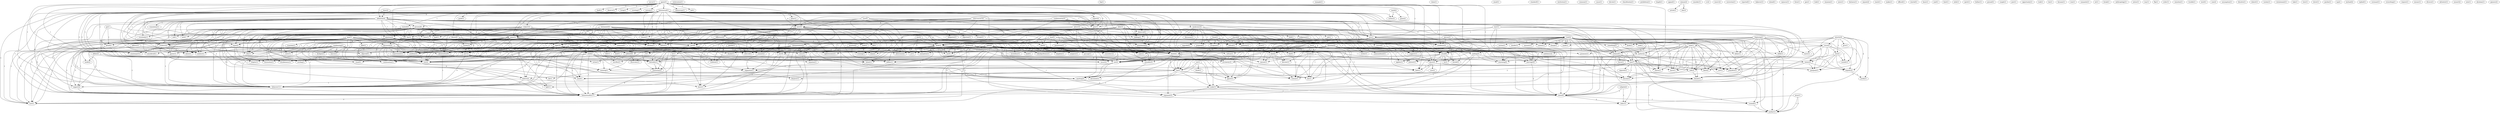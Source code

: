 digraph G {
  server [ label="server(1)" ];
  define [ label="define(2)" ];
  mode [ label="mode(2)" ];
  behavior [ label="behavior(11)" ];
  circularity [ label="circularity(3)" ];
  molestation [ label="molestation(1)" ];
  church [ label="church(4)" ];
  straw [ label="straw(1)" ];
  something [ label="something(3)" ];
  refusal [ label="refusal(1)" ];
  man [ label="man(7)" ];
  recognize [ label="recognize(1)" ];
  reasoning [ label="reasoning(4)" ];
  authority [ label="authority(1)" ];
  argument [ label="argument(3)" ];
  condemnation [ label="condemnation(3)" ];
  porneia [ label="porneia(8)" ];
  law [ label="law(25)" ];
  ritual [ label="ritual(8)" ];
  goes [ label="goes(1)" ];
  acts [ label="acts(1)" ];
  think [ label="think(3)" ];
  sex [ label="sex(12)" ];
  faq [ label="faq(1)" ];
  example [ label="example(1)" ];
  claim [ label="claim(1)" ];
  show [ label="show(2)" ];
  definition [ label="definition(4)" ];
  abomination [ label="abomination(5)" ];
  intercourse [ label="intercourse(10)" ];
  deserved [ label="deserved(1)" ];
  punishment [ label="punishment(2)" ];
  interpretation [ label="interpretation(2)" ];
  rape [ label="rape(15)" ];
  part [ label="part(8)" ];
  death [ label="death(4)" ];
  commit [ label="commit(2)" ];
  defiling [ label="defiling(1)" ];
  intent [ label="intent(1)" ];
  homosexuality [ label="homosexuality(17)" ];
  email [ label="email(1)" ];
  standard [ label="standard(1)" ];
  agree [ label="agree(3)" ];
  homosexual [ label="homosexual(1)" ];
  theft [ label="theft(1)" ];
  deserve [ label="deserve(1)" ];
  living [ label="living(1)" ];
  coveting [ label="coveting(1)" ];
  activity [ label="activity(1)" ];
  discussion [ label="discussion(3)" ];
  rhetorician [ label="rhetorician(1)" ];
  led [ label="led(1)" ];
  suggests [ label="suggests(1)" ];
  condemns [ label="condemns(2)" ];
  matter [ label="matter(2)" ];
  fact [ label="fact(5)" ];
  drunkenness [ label="drunkenness(1)" ];
  interest [ label="interest(1)" ];
  reviling [ label="reviling(1)" ];
  fornication [ label="fornication(1)" ];
  institution [ label="institution(1)" ];
  someone [ label="someone(1)" ];
  cause [ label="cause(1)" ];
  devote [ label="devote(1)" ];
  person [ label="person(3)" ];
  seek [ label="seek(1)" ];
  society [ label="society(3)" ];
  sinfulness [ label="sinfulness(2)" ];
  guide [ label="guide(1)" ];
  point [ label="point(1)" ];
  subject [ label="subject(2)" ];
  wanted [ label="wanted(2)" ];
  everybody [ label="everybody(1)" ];
  ordained [ label="ordained(1)" ];
  desire [ label="desire(4)" ];
  letter [ label="letter(1)" ];
  evidence [ label="evidence(2)" ];
  point [ label="point(3)" ];
  develop [ label="develop(1)" ];
  child [ label="child(2)" ];
  counterpart [ label="counterpart(1)" ];
  nothing [ label="nothing(3)" ];
  use [ label="use(1)" ];
  failure [ label="failure(1)" ];
  agrees [ label="agrees(1)" ];
  stand [ label="stand(1)" ];
  meaning [ label="meaning(1)" ];
  aspect [ label="aspect(2)" ];
  chapter [ label="chapter(1)" ];
  detail [ label="detail(2)" ];
  use [ label="use(2)" ];
  continuation [ label="continuation(1)" ];
  conduct [ label="conduct(1)" ];
  anything [ label="anything(3)" ];
  sexuality [ label="sexuality(3)" ];
  union [ label="union(9)" ];
  care [ label="care(1)" ];
  mind [ label="mind(1)" ];
  writes [ label="writes(3)" ];
  classification [ label="classification(1)" ];
  call [ label="call(1)" ];
  tutor [ label="tutor(1)" ];
  lack [ label="lack(1)" ];
  translation [ label="translation(1)" ];
  lead [ label="lead(1)" ];
  day [ label="day(2)" ];
  idea [ label="idea(1)" ];
  argue [ label="argue(2)" ];
  condemn [ label="condemn(3)" ];
  rest [ label="rest(1)" ];
  doesn [ label="doesn(1)" ];
  rest [ label="rest(2)" ];
  prohibition [ label="prohibition(1)" ];
  case [ label="case(5)" ];
  moderator [ label="moderator(4)" ];
  one [ label="one(1)" ];
  ignore [ label="ignore(1)" ];
  determine [ label="determine(2)" ];
  length [ label="length(1)" ];
  die [ label="die(1)" ];
  appeal [ label="appeal(1)" ];
  cor [ label="cor(1)" ];
  doubt [ label="doubt(1)" ];
  make [ label="make(3)" ];
  found [ label="found(1)" ];
  regarded [ label="regarded(1)" ];
  proposal [ label="proposal(1)" ];
  siemon [ label="siemon(2)" ];
  article [ label="article(1)" ];
  edu [ label="edu(3)" ];
  consider [ label="consider(1)" ];
  cc [ label="cc(2)" ];
  mserv [ label="mserv(2)" ];
  correction [ label="correction(1)" ];
  reported [ label="reported(1)" ];
  land [ label="land(5)" ];
  possession [ label="possession(1)" ];
  kinda [ label="kinda(1)" ];
  bestiality [ label="bestiality(1)" ];
  become [ label="become(1)" ];
  incest [ label="incest(2)" ];
  question [ label="question(4)" ];
  marriage [ label="marriage(4)" ];
  considered [ label="considered(1)" ];
  command [ label="command(1)" ];
  requirement [ label="requirement(1)" ];
  sabbath [ label="sabbath(6)" ];
  discusses [ label="discusses(1)" ];
  reply [ label="reply(2)" ];
  takeover [ label="takeover(1)" ];
  intend [ label="intend(1)" ];
  sojourns [ label="sojourns(1)" ];
  form [ label="form(1)" ];
  gen [ label="gen(1)" ];
  amorite [ label="amorite(4)" ];
  verse [ label="verse(2)" ];
  give [ label="give(1)" ];
  clue [ label="clue(2)" ];
  sounds [ label="sounds(1)" ];
  seems [ label="seems(2)" ];
  promises [ label="promises(1)" ];
  iniquity [ label="iniquity(2)" ];
  justify [ label="justify(1)" ];
  postpone [ label="postpone(1)" ];
  beginning [ label="beginning(1)" ];
  male [ label="male(1)" ];
  father [ label="father(1)" ];
  starts [ label="starts(1)" ];
  flesh [ label="flesh(2)" ];
  wife [ label="wife(3)" ];
  made [ label="made(1)" ];
  cleave [ label="cleave(1)" ];
  defile [ label="defile(1)" ];
  leave [ label="leave(1)" ];
  female [ label="female(1)" ];
  mother [ label="mother(1)" ];
  created [ label="created(1)" ];
  look [ label="look(1)" ];
  examine [ label="examine(1)" ];
  read [ label="read(3)" ];
  section [ label="section(1)" ];
  slander [ label="slander(1)" ];
  amounts [ label="amounts(1)" ];
  context [ label="context(1)" ];
  charge [ label="charge(1)" ];
  story [ label="story(3)" ];
  practice [ label="practice(2)" ];
  defiles [ label="defiles(1)" ];
  stigmatize [ label="stigmatize(1)" ];
  sin [ label="sin(5)" ];
  difference [ label="difference(2)" ];
  obligation [ label="obligation(1)" ];
  reason [ label="reason(1)" ];
  objection [ label="objection(1)" ];
  reveals [ label="reveals(1)" ];
  deal [ label="deal(2)" ];
  time [ label="time(2)" ];
  shalt [ label="shalt(1)" ];
  applies [ label="applies(1)" ];
  believe [ label="believe(2)" ];
  righteousness [ label="righteousness(1)" ];
  kill [ label="kill(1)" ];
  know [ label="know(2)" ];
  training [ label="training(1)" ];
  ll [ label="ll(1)" ];
  exemption [ label="exemption(1)" ];
  learn [ label="learn(1)" ];
  referred [ label="referred(1)" ];
  violation [ label="violation(1)" ];
  act [ label="act(1)" ];
  action [ label="action(1)" ];
  feels [ label="feels(1)" ];
  illustrates [ label="illustrates(1)" ];
  keep [ label="keep(2)" ];
  news [ label="news(1)" ];
  declares [ label="declares(1)" ];
  horse [ label="horse(1)" ];
  refers [ label="refers(1)" ];
  equate [ label="equate(2)" ];
  go [ label="go(1)" ];
  reach [ label="reach(1)" ];
  makes [ label="makes(1)" ];
  offered [ label="offered(1)" ];
  started [ label="started(1)" ];
  basis [ label="basis(1)" ];
  mail [ label="mail(1)" ];
  limit [ label="limit(1)" ];
  exile [ label="exile(1)" ];
  testament [ label="testament(4)" ];
  objected [ label="objected(1)" ];
  despises [ label="despises(1)" ];
  document [ label="document(1)" ];
  support [ label="support(2)" ];
  jew [ label="jew(2)" ];
  penalty [ label="penalty(2)" ];
  refrain [ label="refrain(1)" ];
  please [ label="please(2)" ];
  judgement [ label="judgement(1)" ];
  read [ label="read(2)" ];
  conclusion [ label="conclusion(3)" ];
  hold [ label="hold(1)" ];
  remember [ label="remember(2)" ];
  sort [ label="sort(1)" ];
  prejudice [ label="prejudice(1)" ];
  spirit [ label="spirit(1)" ];
  bother [ label="bother(1)" ];
  ground [ label="ground(1)" ];
  buried [ label="buried(1)" ];
  lot [ label="lot(3)" ];
  couple [ label="couple(1)" ];
  post [ label="post(1)" ];
  opportunity [ label="opportunity(1)" ];
  blanket [ label="blanket(1)" ];
  equation [ label="equation(1)" ];
  see [ label="see(5)" ];
  light [ label="light(1)" ];
  took [ label="took(1)" ];
  sacrifice [ label="sacrifice(1)" ];
  tim [ label="tim(1)" ];
  lev [ label="lev(2)" ];
  anyone [ label="anyone(1)" ];
  woman [ label="woman(1)" ];
  decrees [ label="decrees(1)" ];
  lies [ label="lies(1)" ];
  find [ label="find(1)" ];
  address [ label="address(1)" ];
  became [ label="became(1)" ];
  won [ label="won(1)" ];
  separate [ label="separate(1)" ];
  canaanite [ label="canaanite(1)" ];
  mt [ label="mt(1)" ];
  break [ label="break(1)" ];
  condemning [ label="condemning(1)" ];
  kindgom [ label="kindgom(1)" ];
  enter [ label="enter(1)" ];
  heaven [ label="heaven(1)" ];
  exegesis [ label="exegesis(1)" ];
  anthropology [ label="anthropology(1)" ];
  notice [ label="notice(1)" ];
  way [ label="way(1)" ];
  flip [ label="flip(1)" ];
  order [ label="order(1)" ];
  translate [ label="translate(1)" ];
  christian [ label="christian(2)" ];
  wishes [ label="wishes(1)" ];
  commandment [ label="commandment(1)" ];
  start [ label="start(1)" ];
  bible [ label="bible(3)" ];
  ask [ label="ask(1)" ];
  course [ label="course(2)" ];
  sodom [ label="sodom(3)" ];
  tells [ label="tells(1)" ];
  kind [ label="kind(1)" ];
  sensitize [ label="sensitize(1)" ];
  trouble [ label="trouble(1)" ];
  word [ label="word(1)" ];
  paul [ label="paul(7)" ];
  didn [ label="didn(1)" ];
  com [ label="com(2)" ];
  assumption [ label="assumption(1)" ];
  dissolve [ label="dissolve(1)" ];
  inherit [ label="inherit(1)" ];
  leviticus [ label="leviticus(4)" ];
  variety [ label="variety(1)" ];
  god [ label="god(40)" ];
  incendiary [ label="incendiary(1)" ];
  hand [ label="hand(1)" ];
  bloodguiltiness [ label="bloodguiltiness(1)" ];
  kingdom [ label="kingdom(1)" ];
  list [ label="list(1)" ];
  passage [ label="passage(1)" ];
  scripture [ label="scripture(3)" ];
  restatement [ label="restatement(1)" ];
  mark [ label="mark(2)" ];
  panix [ label="panix(2)" ];
  take [ label="take(1)" ];
  view [ label="view(1)" ];
  save [ label="save(1)" ];
  christ [ label="christ(1)" ];
  pardon [ label="pardon(1)" ];
  iup [ label="iup(2)" ];
  michael [ label="michael(2)" ];
  replied [ label="replied(1)" ];
  covenant [ label="covenant(1)" ];
  caligula [ label="caligula(2)" ];
  everything [ label="everything(1)" ];
  require [ label="require(1)" ];
  mosaic [ label="mosaic(1)" ];
  gentile [ label="gentile(1)" ];
  divorce [ label="divorce(1)" ];
  jesus [ label="jesus(2)" ];
  adventist [ label="adventist(1)" ];
  mozart [ label="mozart(2)" ];
  note [ label="note(1)" ];
  jesus [ label="jesus(1)" ];
  abraham [ label="abraham(1)" ];
  genesis [ label="genesis(2)" ];
  define -> mode [ label="1" ];
  define -> behavior [ label="1" ];
  define -> circularity [ label="1" ];
  church -> straw [ label="1" ];
  church -> something [ label="1" ];
  church -> refusal [ label="2" ];
  church -> man [ label="1" ];
  church -> recognize [ label="2" ];
  church -> reasoning [ label="2" ];
  church -> authority [ label="2" ];
  church -> argument [ label="1" ];
  condemnation -> porneia [ label="1" ];
  condemnation -> law [ label="1" ];
  condemnation -> ritual [ label="1" ];
  condemnation -> goes [ label="1" ];
  condemnation -> acts [ label="2" ];
  condemnation -> think [ label="1" ];
  condemnation -> sex [ label="1" ];
  condemnation -> circularity [ label="1" ];
  show -> definition [ label="1" ];
  show -> goes [ label="1" ];
  show -> acts [ label="1" ];
  show -> abomination [ label="1" ];
  show -> behavior [ label="1" ];
  intercourse -> deserved [ label="1" ];
  intercourse -> law [ label="2" ];
  intercourse -> ritual [ label="3" ];
  intercourse -> punishment [ label="1" ];
  intercourse -> interpretation [ label="1" ];
  intercourse -> rape [ label="1" ];
  intercourse -> part [ label="1" ];
  intercourse -> goes [ label="1" ];
  intercourse -> death [ label="1" ];
  intercourse -> commit [ label="1" ];
  intercourse -> acts [ label="1" ];
  intercourse -> abomination [ label="3" ];
  intercourse -> defiling [ label="1" ];
  intercourse -> intent [ label="1" ];
  intercourse -> homosexuality [ label="1" ];
  agree -> homosexual [ label="1" ];
  agree -> definition [ label="1" ];
  agree -> law [ label="2" ];
  agree -> theft [ label="1" ];
  agree -> deserve [ label="1" ];
  agree -> living [ label="1" ];
  agree -> ritual [ label="2" ];
  agree -> goes [ label="1" ];
  agree -> coveting [ label="1" ];
  agree -> activity [ label="1" ];
  agree -> discussion [ label="1" ];
  agree -> rhetorician [ label="1" ];
  agree -> led [ label="1" ];
  agree -> acts [ label="1" ];
  agree -> abomination [ label="1" ];
  agree -> suggests [ label="1" ];
  agree -> condemns [ label="1" ];
  agree -> matter [ label="1" ];
  agree -> fact [ label="1" ];
  agree -> drunkenness [ label="1" ];
  agree -> interest [ label="1" ];
  agree -> reviling [ label="1" ];
  agree -> fornication [ label="1" ];
  person -> seek [ label="1" ];
  person -> condemns [ label="1" ];
  person -> society [ label="1" ];
  person -> sinfulness [ label="1" ];
  homosexual -> definition [ label="2" ];
  homosexual -> deserved [ label="1" ];
  homosexual -> guide [ label="3" ];
  homosexual -> point [ label="1" ];
  homosexual -> subject [ label="2" ];
  homosexual -> wanted [ label="1" ];
  homosexual -> law [ label="4" ];
  homosexual -> everybody [ label="1" ];
  homosexual -> ordained [ label="1" ];
  homosexual -> desire [ label="1" ];
  homosexual -> letter [ label="3" ];
  homosexual -> evidence [ label="1" ];
  homosexual -> ritual [ label="4" ];
  homosexual -> point [ label="1" ];
  homosexual -> punishment [ label="1" ];
  homosexual -> interpretation [ label="1" ];
  homosexual -> rape [ label="5" ];
  homosexual -> develop [ label="1" ];
  homosexual -> child [ label="3" ];
  homosexual -> part [ label="1" ];
  homosexual -> goes [ label="2" ];
  homosexual -> counterpart [ label="1" ];
  homosexual -> nothing [ label="2" ];
  homosexual -> use [ label="3" ];
  homosexual -> failure [ label="1" ];
  homosexual -> agrees [ label="1" ];
  homosexual -> stand [ label="3" ];
  homosexual -> death [ label="2" ];
  homosexual -> commit [ label="1" ];
  homosexual -> meaning [ label="3" ];
  homosexual -> aspect [ label="1" ];
  homosexual -> acts [ label="2" ];
  homosexual -> chapter [ label="3" ];
  homosexual -> detail [ label="1" ];
  homosexual -> abomination [ label="4" ];
  homosexual -> use [ label="3" ];
  homosexual -> continuation [ label="3" ];
  homosexual -> defiling [ label="1" ];
  homosexual -> conduct [ label="1" ];
  homosexual -> behavior [ label="6" ];
  homosexual -> anything [ label="3" ];
  homosexual -> sexuality [ label="1" ];
  homosexual -> union [ label="1" ];
  homosexual -> intent [ label="1" ];
  homosexual -> homosexuality [ label="1" ];
  homosexual -> care [ label="1" ];
  homosexual -> mind [ label="2" ];
  homosexual -> writes [ label="1" ];
  definition -> deserved [ label="1" ];
  definition -> porneia [ label="3" ];
  definition -> call [ label="1" ];
  definition -> law [ label="1" ];
  definition -> ordained [ label="1" ];
  definition -> evidence [ label="1" ];
  definition -> tutor [ label="1" ];
  definition -> lack [ label="1" ];
  definition -> ritual [ label="1" ];
  definition -> punishment [ label="1" ];
  definition -> counterpart [ label="1" ];
  definition -> translation [ label="1" ];
  definition -> lead [ label="1" ];
  definition -> day [ label="1" ];
  definition -> death [ label="1" ];
  definition -> abomination [ label="1" ];
  definition -> sex [ label="2" ];
  definition -> idea [ label="1" ];
  definition -> argue [ label="1" ];
  definition -> sinfulness [ label="1" ];
  definition -> condemn [ label="1" ];
  definition -> rest [ label="1" ];
  definition -> union [ label="1" ];
  definition -> doesn [ label="1" ];
  definition -> rest [ label="1" ];
  case -> point [ label="1" ];
  case -> moderator [ label="1" ];
  case -> point [ label="1" ];
  case -> one [ label="1" ];
  case -> think [ label="1" ];
  case -> abomination [ label="1" ];
  case -> ignore [ label="1" ];
  case -> defiling [ label="1" ];
  case -> determine [ label="1" ];
  case -> homosexuality [ label="1" ];
  deserved -> punishment [ label="1" ];
  deserved -> death [ label="1" ];
  deserved -> die [ label="1" ];
  cor -> doubt [ label="1" ];
  cor -> one [ label="1" ];
  cor -> anything [ label="1" ];
  cor -> make [ label="1" ];
  found -> regarded [ label="1" ];
  found -> proposal [ label="1" ];
  found -> refusal [ label="1" ];
  found -> recognize [ label="1" ];
  found -> ignore [ label="1" ];
  found -> reasoning [ label="1" ];
  found -> authority [ label="1" ];
  siemon -> article [ label="1" ];
  siemon -> edu [ label="1" ];
  land -> possession [ label="1" ];
  land -> punishment [ label="2" ];
  land -> kinda [ label="1" ];
  land -> think [ label="1" ];
  land -> bestiality [ label="1" ];
  land -> become [ label="2" ];
  land -> incest [ label="1" ];
  land -> homosexuality [ label="1" ];
  porneia -> call [ label="1" ];
  porneia -> ordained [ label="2" ];
  porneia -> evidence [ label="1" ];
  porneia -> tutor [ label="1" ];
  porneia -> lack [ label="1" ];
  porneia -> punishment [ label="1" ];
  porneia -> counterpart [ label="1" ];
  porneia -> lead [ label="1" ];
  porneia -> day [ label="1" ];
  porneia -> death [ label="1" ];
  porneia -> question [ label="1" ];
  porneia -> acts [ label="1" ];
  porneia -> think [ label="1" ];
  porneia -> sex [ label="4" ];
  porneia -> condemns [ label="1" ];
  porneia -> marriage [ label="1" ];
  porneia -> idea [ label="1" ];
  porneia -> argue [ label="1" ];
  porneia -> sinfulness [ label="1" ];
  porneia -> condemn [ label="1" ];
  porneia -> circularity [ label="1" ];
  porneia -> rest [ label="1" ];
  porneia -> union [ label="2" ];
  porneia -> doesn [ label="1" ];
  porneia -> considered [ label="1" ];
  porneia -> rest [ label="1" ];
  point -> evidence [ label="1" ];
  point -> develop [ label="1" ];
  point -> part [ label="1" ];
  point -> failure [ label="1" ];
  point -> command [ label="1" ];
  point -> death [ label="1" ];
  point -> think [ label="1" ];
  point -> abomination [ label="1" ];
  point -> requirement [ label="1" ];
  point -> conduct [ label="1" ];
  point -> behavior [ label="1" ];
  point -> condemn [ label="1" ];
  point -> make [ label="1" ];
  point -> rest [ label="1" ];
  point -> sabbath [ label="1" ];
  point -> rest [ label="1" ];
  point -> care [ label="1" ];
  moderator -> regarded [ label="1" ];
  moderator -> proposal [ label="1" ];
  moderator -> refusal [ label="1" ];
  moderator -> point [ label="1" ];
  moderator -> use [ label="1" ];
  moderator -> recognize [ label="1" ];
  moderator -> discusses [ label="1" ];
  moderator -> use [ label="1" ];
  moderator -> reasoning [ label="1" ];
  moderator -> authority [ label="1" ];
  moderator -> circularity [ label="1" ];
  subject -> point [ label="1" ];
  subject -> part [ label="1" ];
  subject -> nothing [ label="1" ];
  subject -> reply [ label="1" ];
  subject -> command [ label="1" ];
  subject -> requirement [ label="1" ];
  subject -> behavior [ label="1" ];
  subject -> condemn [ label="1" ];
  subject -> rest [ label="1" ];
  subject -> sabbath [ label="1" ];
  subject -> rest [ label="1" ];
  amorite -> verse [ label="1" ];
  amorite -> give [ label="2" ];
  amorite -> clue [ label="1" ];
  amorite -> sounds [ label="1" ];
  amorite -> kinda [ label="2" ];
  amorite -> think [ label="2" ];
  amorite -> seems [ label="1" ];
  amorite -> promises [ label="2" ];
  amorite -> iniquity [ label="2" ];
  amorite -> justify [ label="1" ];
  amorite -> postpone [ label="1" ];
  beginning -> male [ label="1" ];
  beginning -> father [ label="1" ];
  beginning -> verse [ label="1" ];
  beginning -> starts [ label="1" ];
  beginning -> man [ label="1" ];
  beginning -> flesh [ label="1" ];
  beginning -> one [ label="1" ];
  beginning -> wife [ label="1" ];
  beginning -> made [ label="1" ];
  beginning -> cleave [ label="1" ];
  beginning -> defile [ label="1" ];
  beginning -> leave [ label="1" ];
  beginning -> female [ label="1" ];
  beginning -> mother [ label="1" ];
  something -> ordained [ label="1" ];
  something -> man [ label="1" ];
  something -> created [ label="1" ];
  male -> father [ label="1" ];
  male -> ordained [ label="1" ];
  male -> ritual [ label="2" ];
  male -> man [ label="1" ];
  male -> flesh [ label="1" ];
  male -> one [ label="1" ];
  male -> wife [ label="2" ];
  male -> become [ label="1" ];
  male -> cleave [ label="1" ];
  male -> leave [ label="1" ];
  male -> female [ label="3" ];
  male -> mother [ label="1" ];
  read -> father [ label="1" ];
  read -> ordained [ label="3" ];
  read -> section [ label="1" ];
  read -> slander [ label="1" ];
  read -> amounts [ label="1" ];
  read -> rape [ label="1" ];
  read -> man [ label="2" ];
  read -> reply [ label="1" ];
  read -> use [ label="1" ];
  read -> flesh [ label="1" ];
  read -> one [ label="1" ];
  read -> context [ label="1" ];
  read -> use [ label="1" ];
  read -> wife [ label="2" ];
  read -> become [ label="1" ];
  read -> made [ label="1" ];
  read -> charge [ label="1" ];
  read -> cleave [ label="1" ];
  read -> story [ label="1" ];
  read -> leave [ label="1" ];
  read -> female [ label="3" ];
  read -> union [ label="3" ];
  read -> homosexuality [ label="1" ];
  read -> created [ label="1" ];
  read -> mother [ label="1" ];
  practice -> abomination [ label="1" ];
  practice -> defiles [ label="1" ];
  practice -> sinfulness [ label="1" ];
  wanted -> everybody [ label="1" ];
  wanted -> evidence [ label="1" ];
  wanted -> point [ label="1" ];
  wanted -> rape [ label="2" ];
  wanted -> develop [ label="1" ];
  wanted -> failure [ label="1" ];
  wanted -> agrees [ label="1" ];
  wanted -> death [ label="1" ];
  wanted -> commit [ label="1" ];
  wanted -> conduct [ label="1" ];
  wanted -> behavior [ label="1" ];
  wanted -> stigmatize [ label="1" ];
  wanted -> homosexuality [ label="1" ];
  wanted -> care [ label="1" ];
  law -> sin [ label="4" ];
  law -> evidence [ label="1" ];
  law -> difference [ label="1" ];
  law -> tutor [ label="1" ];
  law -> ritual [ label="3" ];
  law -> point [ label="2" ];
  law -> punishment [ label="1" ];
  law -> develop [ label="1" ];
  law -> part [ label="4" ];
  law -> obligation [ label="2" ];
  law -> failure [ label="1" ];
  law -> lead [ label="1" ];
  law -> day [ label="1" ];
  law -> reason [ label="1" ];
  law -> objection [ label="2" ];
  law -> reveals [ label="2" ];
  law -> death [ label="2" ];
  law -> one [ label="1" ];
  law -> deal [ label="1" ];
  law -> time [ label="1" ];
  law -> think [ label="2" ];
  law -> shalt [ label="1" ];
  law -> applies [ label="1" ];
  law -> detail [ label="1" ];
  law -> abomination [ label="3" ];
  law -> ignore [ label="1" ];
  law -> defiling [ label="1" ];
  law -> believe [ label="1" ];
  law -> bestiality [ label="1" ];
  law -> righteousness [ label="1" ];
  law -> conduct [ label="1" ];
  law -> behavior [ label="1" ];
  law -> kill [ label="1" ];
  law -> know [ label="1" ];
  law -> training [ label="1" ];
  law -> idea [ label="1" ];
  law -> incest [ label="1" ];
  law -> defiles [ label="1" ];
  law -> ll [ label="1" ];
  law -> sinfulness [ label="2" ];
  law -> make [ label="1" ];
  law -> exemption [ label="1" ];
  law -> learn [ label="1" ];
  law -> sexuality [ label="2" ];
  law -> rest [ label="1" ];
  law -> determine [ label="1" ];
  law -> referred [ label="2" ];
  law -> homosexuality [ label="5" ];
  law -> rest [ label="1" ];
  law -> violation [ label="2" ];
  law -> care [ label="1" ];
  law -> act [ label="2" ];
  law -> action [ label="2" ];
  law -> feels [ label="1" ];
  law -> illustrates [ label="1" ];
  law -> keep [ label="2" ];
  verse -> clue [ label="1" ];
  verse -> starts [ label="1" ];
  verse -> sounds [ label="1" ];
  verse -> become [ label="1" ];
  verse -> seems [ label="1" ];
  verse -> iniquity [ label="1" ];
  verse -> defile [ label="1" ];
  verse -> postpone [ label="1" ];
  ordained -> horse [ label="1" ];
  ordained -> man [ label="1" ];
  ordained -> wife [ label="1" ];
  ordained -> female [ label="1" ];
  ordained -> union [ label="4" ];
  ordained -> refers [ label="1" ];
  desire -> mode [ label="1" ];
  desire -> rape [ label="2" ];
  desire -> sex [ label="1" ];
  desire -> condemns [ label="1" ];
  desire -> behavior [ label="1" ];
  desire -> society [ label="1" ];
  go -> question [ label="1" ];
  go -> detail [ label="1" ];
  go -> considered [ label="1" ];
  sin -> rape [ label="2" ];
  sin -> commit [ label="2" ];
  sin -> fact [ label="2" ];
  sin -> stigmatize [ label="2" ];
  sin -> homosexuality [ label="2" ];
  sin -> violation [ label="2" ];
  evidence -> counterpart [ label="1" ];
  evidence -> death [ label="1" ];
  evidence -> conduct [ label="1" ];
  evidence -> behavior [ label="1" ];
  evidence -> union [ label="1" ];
  evidence -> care [ label="1" ];
  testament -> point [ label="1" ];
  testament -> rape [ label="1" ];
  testament -> develop [ label="1" ];
  testament -> failure [ label="1" ];
  testament -> reason [ label="1" ];
  testament -> death [ label="1" ];
  testament -> deal [ label="1" ];
  testament -> time [ label="1" ];
  testament -> detail [ label="1" ];
  testament -> objected [ label="1" ];
  testament -> despises [ label="1" ];
  testament -> document [ label="1" ];
  testament -> believe [ label="2" ];
  testament -> support [ label="1" ];
  testament -> conduct [ label="1" ];
  testament -> behavior [ label="1" ];
  testament -> ll [ label="1" ];
  testament -> sexuality [ label="2" ];
  testament -> homosexuality [ label="2" ];
  testament -> care [ label="1" ];
  difference -> part [ label="1" ];
  difference -> shalt [ label="1" ];
  difference -> sex [ label="1" ];
  difference -> behavior [ label="1" ];
  difference -> kill [ label="1" ];
  jew -> penalty [ label="1" ];
  jew -> think [ label="1" ];
  jew -> abomination [ label="1" ];
  jew -> refrain [ label="1" ];
  jew -> defiles [ label="1" ];
  jew -> exemption [ label="1" ];
  please -> ritual [ label="1" ];
  please -> part [ label="1" ];
  please -> reply [ label="1" ];
  please -> judgement [ label="1" ];
  please -> read [ label="1" ];
  please -> bestiality [ label="1" ];
  please -> conclusion [ label="1" ];
  please -> hold [ label="1" ];
  please -> remember [ label="1" ];
  clue -> sounds [ label="1" ];
  clue -> seems [ label="1" ];
  clue -> iniquity [ label="1" ];
  clue -> sort [ label="1" ];
  clue -> prejudice [ label="1" ];
  clue -> postpone [ label="1" ];
  ritual -> applies [ label="1" ];
  ritual -> bestiality [ label="1" ];
  ritual -> know [ label="1" ];
  ritual -> incest [ label="1" ];
  ritual -> homosexuality [ label="1" ];
  ritual -> feels [ label="1" ];
  ritual -> buried [ label="1" ];
  ritual -> lot [ label="1" ];
  point -> develop [ label="1" ];
  point -> part [ label="1" ];
  point -> failure [ label="1" ];
  point -> command [ label="1" ];
  point -> death [ label="1" ];
  point -> think [ label="1" ];
  point -> abomination [ label="1" ];
  point -> requirement [ label="1" ];
  point -> conduct [ label="1" ];
  point -> behavior [ label="1" ];
  point -> condemn [ label="1" ];
  point -> make [ label="1" ];
  point -> rest [ label="1" ];
  point -> sabbath [ label="1" ];
  point -> rest [ label="1" ];
  point -> care [ label="1" ];
  punishment -> death [ label="1" ];
  interpretation -> commit [ label="1" ];
  interpretation -> behavior [ label="1" ];
  interpretation -> blanket [ label="1" ];
  interpretation -> story [ label="1" ];
  interpretation -> intent [ label="1" ];
  interpretation -> homosexuality [ label="1" ];
  interpretation -> equation [ label="1" ];
  interpretation -> see [ label="1" ];
  rape -> child [ label="1" ];
  rape -> nothing [ label="1" ];
  rape -> use [ label="2" ];
  rape -> agrees [ label="2" ];
  rape -> stand [ label="1" ];
  rape -> meaning [ label="1" ];
  rape -> chapter [ label="1" ];
  rape -> sex [ label="1" ];
  rape -> use [ label="2" ];
  rape -> continuation [ label="1" ];
  rape -> believe [ label="1" ];
  rape -> behavior [ label="1" ];
  rape -> light [ label="1" ];
  rape -> stigmatize [ label="2" ];
  rape -> anything [ label="1" ];
  rape -> homosexuality [ label="3" ];
  rape -> mind [ label="1" ];
  child -> use [ label="1" ];
  child -> stand [ label="1" ];
  child -> meaning [ label="1" ];
  child -> chapter [ label="1" ];
  child -> use [ label="1" ];
  child -> continuation [ label="1" ];
  child -> bestiality [ label="1" ];
  child -> incest [ label="1" ];
  child -> anything [ label="1" ];
  child -> homosexuality [ label="1" ];
  child -> sacrifice [ label="1" ];
  part -> reply [ label="1" ];
  part -> conclusion [ label="2" ];
  part -> referred [ label="1" ];
  part -> homosexuality [ label="1" ];
  lev -> penalty [ label="2" ];
  lev -> man [ label="1" ];
  lev -> death [ label="1" ];
  lev -> one [ label="1" ];
  lev -> time [ label="1" ];
  lev -> anyone [ label="1" ];
  lev -> refrain [ label="1" ];
  lev -> woman [ label="1" ];
  lev -> decrees [ label="1" ];
  lev -> lies [ label="1" ];
  lev -> find [ label="1" ];
  penalty -> man [ label="1" ];
  penalty -> one [ label="1" ];
  penalty -> anyone [ label="1" ];
  penalty -> woman [ label="1" ];
  penalty -> lies [ label="1" ];
  address -> support [ label="1" ];
  address -> doesn [ label="1" ];
  nothing -> man [ label="1" ];
  nothing -> reasoning [ label="1" ];
  nothing -> homosexuality [ label="1" ];
  nothing -> argument [ label="1" ];
  man -> flesh [ label="1" ];
  man -> one [ label="1" ];
  man -> separate [ label="1" ];
  man -> wife [ label="3" ];
  man -> become [ label="1" ];
  man -> woman [ label="2" ];
  man -> cleave [ label="1" ];
  man -> leave [ label="1" ];
  man -> female [ label="1" ];
  man -> lies [ label="2" ];
  man -> mother [ label="1" ];
  use -> meaning [ label="1" ];
  use -> anything [ label="1" ];
  day -> command [ label="1" ];
  day -> death [ label="1" ];
  day -> discussion [ label="1" ];
  day -> requirement [ label="1" ];
  day -> idea [ label="1" ];
  day -> condemn [ label="1" ];
  day -> sabbath [ label="1" ];
  condemning -> stand [ label="1" ];
  condemning -> meaning [ label="1" ];
  condemning -> kindgom [ label="1" ];
  condemning -> chapter [ label="1" ];
  condemning -> sex [ label="1" ];
  condemning -> use [ label="1" ];
  condemning -> continuation [ label="1" ];
  condemning -> enter [ label="1" ];
  condemning -> anything [ label="1" ];
  condemning -> homosexuality [ label="1" ];
  condemning -> heaven [ label="1" ];
  death -> one [ label="1" ];
  death -> anyone [ label="1" ];
  death -> behavior [ label="1" ];
  death -> woman [ label="1" ];
  death -> lies [ label="1" ];
  read -> one [ label="1" ];
  read -> context [ label="1" ];
  read -> use [ label="1" ];
  read -> wife [ label="2" ];
  read -> become [ label="1" ];
  read -> made [ label="1" ];
  read -> charge [ label="1" ];
  read -> cleave [ label="1" ];
  read -> story [ label="1" ];
  read -> leave [ label="1" ];
  read -> female [ label="3" ];
  read -> union [ label="3" ];
  read -> homosexuality [ label="1" ];
  read -> created [ label="1" ];
  read -> mother [ label="1" ];
  one -> ignore [ label="1" ];
  one -> despises [ label="1" ];
  one -> document [ label="1" ];
  one -> believe [ label="1" ];
  one -> behavior [ label="1" ];
  one -> woman [ label="1" ];
  one -> make [ label="1" ];
  one -> lies [ label="1" ];
  one -> mind [ label="1" ];
  deal -> time [ label="1" ];
  deal -> exegesis [ label="1" ];
  deal -> sexuality [ label="1" ];
  commit -> stigmatize [ label="1" ];
  meaning -> die [ label="1" ];
  meaning -> anything [ label="1" ];
  discussion -> requirement [ label="1" ];
  discussion -> bestiality [ label="1" ];
  discussion -> condemn [ label="1" ];
  discussion -> rest [ label="1" ];
  discussion -> sabbath [ label="1" ];
  discussion -> rest [ label="1" ];
  question -> translate [ label="2" ];
  question -> sex [ label="3" ];
  question -> condemns [ label="2" ];
  question -> marriage [ label="2" ];
  question -> argue [ label="1" ];
  question -> condemn [ label="1" ];
  question -> union [ label="2" ];
  question -> doesn [ label="1" ];
  christian -> applies [ label="1" ];
  christian -> suggests [ label="1" ];
  christian -> requirement [ label="1" ];
  christian -> matter [ label="1" ];
  christian -> fact [ label="1" ];
  christian -> know [ label="1" ];
  christian -> condemn [ label="1" ];
  christian -> wishes [ label="1" ];
  christian -> rest [ label="1" ];
  christian -> sabbath [ label="1" ];
  christian -> interest [ label="1" ];
  christian -> rest [ label="1" ];
  christian -> feels [ label="1" ];
  christian -> see [ label="1" ];
  christian -> commandment [ label="1" ];
  start -> acts [ label="1" ];
  start -> reasoning [ label="1" ];
  start -> matter [ label="1" ];
  start -> know [ label="1" ];
  start -> sort [ label="1" ];
  start -> homosexuality [ label="1" ];
  start -> prejudice [ label="1" ];
  bible -> acts [ label="1" ];
  bible -> think [ label="1" ];
  bible -> context [ label="1" ];
  bible -> sex [ label="4" ];
  bible -> ask [ label="1" ];
  bible -> condemns [ label="2" ];
  bible -> use [ label="1" ];
  bible -> marriage [ label="2" ];
  bible -> charge [ label="1" ];
  bible -> argue [ label="1" ];
  bible -> story [ label="1" ];
  bible -> condemn [ label="1" ];
  bible -> course [ label="1" ];
  bible -> circularity [ label="1" ];
  bible -> female [ label="1" ];
  bible -> union [ label="2" ];
  bible -> doesn [ label="1" ];
  bible -> homosexuality [ label="1" ];
  bible -> see [ label="1" ];
  sodom -> objected [ label="1" ];
  sodom -> believe [ label="1" ];
  sodom -> support [ label="1" ];
  sodom -> behavior [ label="1" ];
  sodom -> tells [ label="1" ];
  sodom -> fact [ label="1" ];
  sodom -> know [ label="1" ];
  sodom -> blanket [ label="1" ];
  sodom -> story [ label="2" ];
  sodom -> homosexuality [ label="1" ];
  sodom -> equation [ label="1" ];
  sodom -> see [ label="1" ];
  sodom -> kind [ label="1" ];
  time -> anyone [ label="1" ];
  time -> woman [ label="1" ];
  time -> decrees [ label="1" ];
  time -> sexuality [ label="1" ];
  time -> lies [ label="1" ];
  acts -> think [ label="1" ];
  acts -> know [ label="1" ];
  acts -> circularity [ label="1" ];
  acts -> sort [ label="1" ];
  acts -> prejudice [ label="1" ];
  think -> abomination [ label="2" ];
  think -> sex [ label="1" ];
  think -> ignore [ label="1" ];
  think -> reasoning [ label="1" ];
  think -> defiles [ label="1" ];
  think -> drunkenness [ label="1" ];
  think -> sinfulness [ label="1" ];
  think -> make [ label="1" ];
  think -> circularity [ label="1" ];
  think -> exemption [ label="1" ];
  think -> union [ label="1" ];
  think -> reviling [ label="1" ];
  think -> determine [ label="1" ];
  think -> fornication [ label="1" ];
  think -> see [ label="1" ];
  think -> argument [ label="1" ];
  paul -> chapter [ label="2" ];
  paul -> detail [ label="1" ];
  paul -> sex [ label="3" ];
  paul -> suggests [ label="1" ];
  paul -> use [ label="2" ];
  paul -> continuation [ label="2" ];
  paul -> matter [ label="1" ];
  paul -> fact [ label="1" ];
  paul -> know [ label="2" ];
  paul -> idea [ label="1" ];
  paul -> didn [ label="1" ];
  paul -> enter [ label="1" ];
  paul -> drunkenness [ label="1" ];
  paul -> anything [ label="2" ];
  paul -> argue [ label="1" ];
  paul -> rest [ label="1" ];
  paul -> interest [ label="1" ];
  paul -> reviling [ label="1" ];
  paul -> considered [ label="1" ];
  paul -> heaven [ label="1" ];
  paul -> rest [ label="1" ];
  paul -> fornication [ label="1" ];
  detail -> conduct [ label="1" ];
  detail -> behavior [ label="1" ];
  detail -> considered [ label="1" ];
  detail -> care [ label="1" ];
  abomination -> behavior [ label="1" ];
  abomination -> defiles [ label="1" ];
  leviticus -> ignore [ label="2" ];
  leviticus -> bestiality [ label="1" ];
  leviticus -> exegesis [ label="1" ];
  leviticus -> behavior [ label="1" ];
  leviticus -> know [ label="1" ];
  leviticus -> conclusion [ label="1" ];
  leviticus -> remember [ label="1" ];
  leviticus -> determine [ label="1" ];
  leviticus -> feels [ label="1" ];
  leviticus -> see [ label="1" ];
  sex -> use [ label="1" ];
  sex -> continuation [ label="1" ];
  sex -> behavior [ label="4" ];
  sex -> marriage [ label="3" ];
  sex -> drunkenness [ label="1" ];
  sex -> anything [ label="1" ];
  sex -> circularity [ label="1" ];
  sex -> union [ label="3" ];
  sex -> reviling [ label="1" ];
  sex -> fornication [ label="1" ];
  sex -> mind [ label="2" ];
  condemns -> marriage [ label="2" ];
  condemns -> union [ label="1" ];
  use -> anything [ label="1" ];
  wife -> become [ label="1" ];
  wife -> female [ label="1" ];
  believe -> support [ label="1" ];
  believe -> behavior [ label="1" ];
  believe -> light [ label="1" ];
  believe -> learn [ label="1" ];
  believe -> homosexuality [ label="3" ];
  god -> bestiality [ label="1" ];
  god -> support [ label="1" ];
  god -> righteousness [ label="1" ];
  god -> conduct [ label="1" ];
  god -> incendiary [ label="1" ];
  god -> behavior [ label="7" ];
  god -> become [ label="1" ];
  god -> marriage [ label="2" ];
  god -> woman [ label="1" ];
  god -> fact [ label="1" ];
  god -> light [ label="1" ];
  god -> decrees [ label="1" ];
  god -> training [ label="1" ];
  god -> seems [ label="1" ];
  god -> idea [ label="2" ];
  god -> incest [ label="1" ];
  god -> hand [ label="1" ];
  god -> defiles [ label="1" ];
  god -> ll [ label="1" ];
  god -> promises [ label="1" ];
  god -> bloodguiltiness [ label="1" ];
  god -> iniquity [ label="1" ];
  god -> kingdom [ label="1" ];
  god -> sinfulness [ label="2" ];
  god -> defile [ label="1" ];
  god -> list [ label="2" ];
  god -> condemn [ label="1" ];
  god -> exemption [ label="1" ];
  god -> learn [ label="1" ];
  god -> passage [ label="1" ];
  god -> female [ label="1" ];
  god -> sexuality [ label="2" ];
  god -> rest [ label="3" ];
  god -> union [ label="2" ];
  god -> sabbath [ label="1" ];
  god -> intent [ label="1" ];
  god -> referred [ label="1" ];
  god -> homosexuality [ label="9" ];
  god -> rest [ label="3" ];
  god -> lies [ label="1" ];
  god -> care [ label="1" ];
  god -> act [ label="2" ];
  god -> refers [ label="1" ];
  god -> mind [ label="2" ];
  god -> find [ label="1" ];
  god -> argument [ label="1" ];
  god -> keep [ label="1" ];
  god -> postpone [ label="1" ];
  bestiality -> conclusion [ label="1" ];
  bestiality -> homosexuality [ label="1" ];
  support -> homosexuality [ label="1" ];
  scripture -> righteousness [ label="1" ];
  scripture -> behavior [ label="1" ];
  scripture -> training [ label="1" ];
  scripture -> condemn [ label="1" ];
  scripture -> learn [ label="1" ];
  scripture -> rest [ label="1" ];
  scripture -> sabbath [ label="1" ];
  scripture -> rest [ label="1" ];
  mark -> panix [ label="1" ];
  mark -> writes [ label="1" ];
  matter -> know [ label="1" ];
  matter -> sort [ label="1" ];
  matter -> interest [ label="1" ];
  matter -> prejudice [ label="1" ];
  society -> condemn [ label="1" ];
  marriage -> union [ label="2" ];
  fact -> stigmatize [ label="1" ];
  fact -> interest [ label="1" ];
  fact -> intent [ label="1" ];
  fact -> homosexuality [ label="2" ];
  know -> save [ label="1" ];
  know -> anything [ label="1" ];
  know -> sort [ label="1" ];
  know -> feels [ label="1" ];
  know -> prejudice [ label="1" ];
  seems -> stigmatize [ label="1" ];
  seems -> iniquity [ label="1" ];
  seems -> homosexuality [ label="1" ];
  seems -> postpone [ label="1" ];
  conclusion -> homosexuality [ label="2" ];
  caligula -> union [ label="1" ];
  caligula -> refers [ label="1" ];
  anything -> make [ label="2" ];
  argue -> condemn [ label="1" ];
  argue -> doesn [ label="1" ];
  argue -> reviling [ label="1" ];
  argue -> fornication [ label="1" ];
  story -> homosexuality [ label="1" ];
  story -> equation [ label="1" ];
  iniquity -> justify [ label="1" ];
  sinfulness -> union [ label="1" ];
  list -> homosexuality [ label="1" ];
  list -> sacrifice [ label="1" ];
  list -> mind [ label="1" ];
  course -> buried [ label="1" ];
  course -> see [ label="1" ];
  course -> lot [ label="1" ];
  make -> union [ label="1" ];
  make -> argument [ label="1" ];
  gentile -> learn [ label="1" ];
  gentile -> referred [ label="1" ];
  gentile -> homosexuality [ label="2" ];
  gentile -> keep [ label="1" ];
  female -> mother [ label="1" ];
  sexuality -> care [ label="1" ];
  union -> created [ label="1" ];
  union -> refers [ label="2" ];
  sabbath -> rest [ label="4" ];
  sabbath -> violation [ label="1" ];
  sabbath -> action [ label="1" ];
  sabbath -> illustrates [ label="1" ];
  homosexuality -> care [ label="2" ];
  created -> mother [ label="1" ];
  jesus -> refers [ label="1" ];
  jesus -> mother [ label="1" ];
  jesus -> mother [ label="1" ];
}
